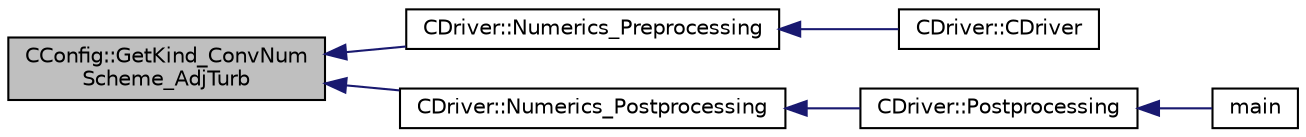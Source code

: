 digraph "CConfig::GetKind_ConvNumScheme_AdjTurb"
{
  edge [fontname="Helvetica",fontsize="10",labelfontname="Helvetica",labelfontsize="10"];
  node [fontname="Helvetica",fontsize="10",shape=record];
  rankdir="LR";
  Node4723 [label="CConfig::GetKind_ConvNum\lScheme_AdjTurb",height=0.2,width=0.4,color="black", fillcolor="grey75", style="filled", fontcolor="black"];
  Node4723 -> Node4724 [dir="back",color="midnightblue",fontsize="10",style="solid",fontname="Helvetica"];
  Node4724 [label="CDriver::Numerics_Preprocessing",height=0.2,width=0.4,color="black", fillcolor="white", style="filled",URL="$class_c_driver.html#a5c0a3e0cf9f6c3931d307aef1aba7bf4",tooltip="Definition and allocation of all solver classes. "];
  Node4724 -> Node4725 [dir="back",color="midnightblue",fontsize="10",style="solid",fontname="Helvetica"];
  Node4725 [label="CDriver::CDriver",height=0.2,width=0.4,color="black", fillcolor="white", style="filled",URL="$class_c_driver.html#a3fca4a013a6efa9bbb38fe78a86b5f3d",tooltip="Constructor of the class. "];
  Node4723 -> Node4726 [dir="back",color="midnightblue",fontsize="10",style="solid",fontname="Helvetica"];
  Node4726 [label="CDriver::Numerics_Postprocessing",height=0.2,width=0.4,color="black", fillcolor="white", style="filled",URL="$class_c_driver.html#ad38828d99fb5a34bded15212178fc7bd",tooltip="Definition and allocation of all solver classes. "];
  Node4726 -> Node4727 [dir="back",color="midnightblue",fontsize="10",style="solid",fontname="Helvetica"];
  Node4727 [label="CDriver::Postprocessing",height=0.2,width=0.4,color="black", fillcolor="white", style="filled",URL="$class_c_driver.html#a6ad9df8d8a8de75033ef296fed39c213",tooltip="Deallocation routine. "];
  Node4727 -> Node4728 [dir="back",color="midnightblue",fontsize="10",style="solid",fontname="Helvetica"];
  Node4728 [label="main",height=0.2,width=0.4,color="black", fillcolor="white", style="filled",URL="$_s_u2___c_f_d_8cpp.html#a0ddf1224851353fc92bfbff6f499fa97"];
}
